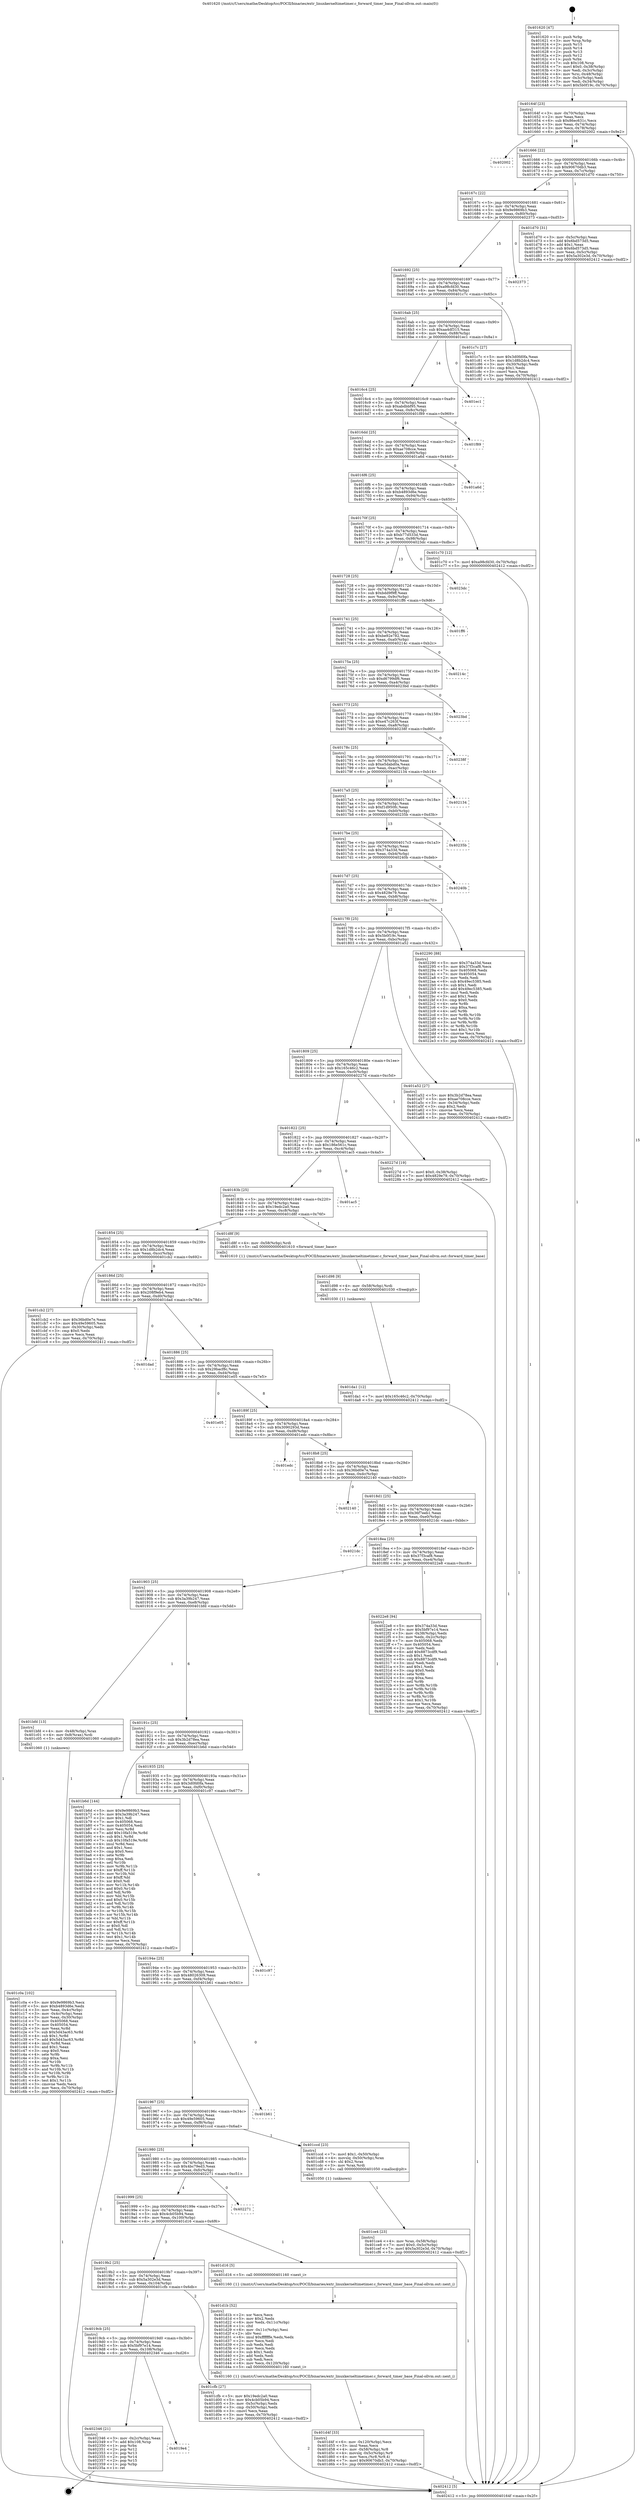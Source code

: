digraph "0x401620" {
  label = "0x401620 (/mnt/c/Users/mathe/Desktop/tcc/POCII/binaries/extr_linuxkerneltimetimer.c_forward_timer_base_Final-ollvm.out::main(0))"
  labelloc = "t"
  node[shape=record]

  Entry [label="",width=0.3,height=0.3,shape=circle,fillcolor=black,style=filled]
  "0x40164f" [label="{
     0x40164f [23]\l
     | [instrs]\l
     &nbsp;&nbsp;0x40164f \<+3\>: mov -0x70(%rbp),%eax\l
     &nbsp;&nbsp;0x401652 \<+2\>: mov %eax,%ecx\l
     &nbsp;&nbsp;0x401654 \<+6\>: sub $0x86ec631c,%ecx\l
     &nbsp;&nbsp;0x40165a \<+3\>: mov %eax,-0x74(%rbp)\l
     &nbsp;&nbsp;0x40165d \<+3\>: mov %ecx,-0x78(%rbp)\l
     &nbsp;&nbsp;0x401660 \<+6\>: je 0000000000402002 \<main+0x9e2\>\l
  }"]
  "0x402002" [label="{
     0x402002\l
  }", style=dashed]
  "0x401666" [label="{
     0x401666 [22]\l
     | [instrs]\l
     &nbsp;&nbsp;0x401666 \<+5\>: jmp 000000000040166b \<main+0x4b\>\l
     &nbsp;&nbsp;0x40166b \<+3\>: mov -0x74(%rbp),%eax\l
     &nbsp;&nbsp;0x40166e \<+5\>: sub $0x90670db3,%eax\l
     &nbsp;&nbsp;0x401673 \<+3\>: mov %eax,-0x7c(%rbp)\l
     &nbsp;&nbsp;0x401676 \<+6\>: je 0000000000401d70 \<main+0x750\>\l
  }"]
  Exit [label="",width=0.3,height=0.3,shape=circle,fillcolor=black,style=filled,peripheries=2]
  "0x401d70" [label="{
     0x401d70 [31]\l
     | [instrs]\l
     &nbsp;&nbsp;0x401d70 \<+3\>: mov -0x5c(%rbp),%eax\l
     &nbsp;&nbsp;0x401d73 \<+5\>: add $0x6bd573d5,%eax\l
     &nbsp;&nbsp;0x401d78 \<+3\>: add $0x1,%eax\l
     &nbsp;&nbsp;0x401d7b \<+5\>: sub $0x6bd573d5,%eax\l
     &nbsp;&nbsp;0x401d80 \<+3\>: mov %eax,-0x5c(%rbp)\l
     &nbsp;&nbsp;0x401d83 \<+7\>: movl $0x5a302e3d,-0x70(%rbp)\l
     &nbsp;&nbsp;0x401d8a \<+5\>: jmp 0000000000402412 \<main+0xdf2\>\l
  }"]
  "0x40167c" [label="{
     0x40167c [22]\l
     | [instrs]\l
     &nbsp;&nbsp;0x40167c \<+5\>: jmp 0000000000401681 \<main+0x61\>\l
     &nbsp;&nbsp;0x401681 \<+3\>: mov -0x74(%rbp),%eax\l
     &nbsp;&nbsp;0x401684 \<+5\>: sub $0x9e9869b3,%eax\l
     &nbsp;&nbsp;0x401689 \<+3\>: mov %eax,-0x80(%rbp)\l
     &nbsp;&nbsp;0x40168c \<+6\>: je 0000000000402373 \<main+0xd53\>\l
  }"]
  "0x4019e4" [label="{
     0x4019e4\l
  }", style=dashed]
  "0x402373" [label="{
     0x402373\l
  }", style=dashed]
  "0x401692" [label="{
     0x401692 [25]\l
     | [instrs]\l
     &nbsp;&nbsp;0x401692 \<+5\>: jmp 0000000000401697 \<main+0x77\>\l
     &nbsp;&nbsp;0x401697 \<+3\>: mov -0x74(%rbp),%eax\l
     &nbsp;&nbsp;0x40169a \<+5\>: sub $0xa98cfd30,%eax\l
     &nbsp;&nbsp;0x40169f \<+6\>: mov %eax,-0x84(%rbp)\l
     &nbsp;&nbsp;0x4016a5 \<+6\>: je 0000000000401c7c \<main+0x65c\>\l
  }"]
  "0x402346" [label="{
     0x402346 [21]\l
     | [instrs]\l
     &nbsp;&nbsp;0x402346 \<+3\>: mov -0x2c(%rbp),%eax\l
     &nbsp;&nbsp;0x402349 \<+7\>: add $0x108,%rsp\l
     &nbsp;&nbsp;0x402350 \<+1\>: pop %rbx\l
     &nbsp;&nbsp;0x402351 \<+2\>: pop %r12\l
     &nbsp;&nbsp;0x402353 \<+2\>: pop %r13\l
     &nbsp;&nbsp;0x402355 \<+2\>: pop %r14\l
     &nbsp;&nbsp;0x402357 \<+2\>: pop %r15\l
     &nbsp;&nbsp;0x402359 \<+1\>: pop %rbp\l
     &nbsp;&nbsp;0x40235a \<+1\>: ret\l
  }"]
  "0x401c7c" [label="{
     0x401c7c [27]\l
     | [instrs]\l
     &nbsp;&nbsp;0x401c7c \<+5\>: mov $0x3d0fd0fa,%eax\l
     &nbsp;&nbsp;0x401c81 \<+5\>: mov $0x1d8b2dc4,%ecx\l
     &nbsp;&nbsp;0x401c86 \<+3\>: mov -0x30(%rbp),%edx\l
     &nbsp;&nbsp;0x401c89 \<+3\>: cmp $0x1,%edx\l
     &nbsp;&nbsp;0x401c8c \<+3\>: cmovl %ecx,%eax\l
     &nbsp;&nbsp;0x401c8f \<+3\>: mov %eax,-0x70(%rbp)\l
     &nbsp;&nbsp;0x401c92 \<+5\>: jmp 0000000000402412 \<main+0xdf2\>\l
  }"]
  "0x4016ab" [label="{
     0x4016ab [25]\l
     | [instrs]\l
     &nbsp;&nbsp;0x4016ab \<+5\>: jmp 00000000004016b0 \<main+0x90\>\l
     &nbsp;&nbsp;0x4016b0 \<+3\>: mov -0x74(%rbp),%eax\l
     &nbsp;&nbsp;0x4016b3 \<+5\>: sub $0xaa4df315,%eax\l
     &nbsp;&nbsp;0x4016b8 \<+6\>: mov %eax,-0x88(%rbp)\l
     &nbsp;&nbsp;0x4016be \<+6\>: je 0000000000401ec1 \<main+0x8a1\>\l
  }"]
  "0x401da1" [label="{
     0x401da1 [12]\l
     | [instrs]\l
     &nbsp;&nbsp;0x401da1 \<+7\>: movl $0x165c46c2,-0x70(%rbp)\l
     &nbsp;&nbsp;0x401da8 \<+5\>: jmp 0000000000402412 \<main+0xdf2\>\l
  }"]
  "0x401ec1" [label="{
     0x401ec1\l
  }", style=dashed]
  "0x4016c4" [label="{
     0x4016c4 [25]\l
     | [instrs]\l
     &nbsp;&nbsp;0x4016c4 \<+5\>: jmp 00000000004016c9 \<main+0xa9\>\l
     &nbsp;&nbsp;0x4016c9 \<+3\>: mov -0x74(%rbp),%eax\l
     &nbsp;&nbsp;0x4016cc \<+5\>: sub $0xabdbbf95,%eax\l
     &nbsp;&nbsp;0x4016d1 \<+6\>: mov %eax,-0x8c(%rbp)\l
     &nbsp;&nbsp;0x4016d7 \<+6\>: je 0000000000401f89 \<main+0x969\>\l
  }"]
  "0x401d98" [label="{
     0x401d98 [9]\l
     | [instrs]\l
     &nbsp;&nbsp;0x401d98 \<+4\>: mov -0x58(%rbp),%rdi\l
     &nbsp;&nbsp;0x401d9c \<+5\>: call 0000000000401030 \<free@plt\>\l
     | [calls]\l
     &nbsp;&nbsp;0x401030 \{1\} (unknown)\l
  }"]
  "0x401f89" [label="{
     0x401f89\l
  }", style=dashed]
  "0x4016dd" [label="{
     0x4016dd [25]\l
     | [instrs]\l
     &nbsp;&nbsp;0x4016dd \<+5\>: jmp 00000000004016e2 \<main+0xc2\>\l
     &nbsp;&nbsp;0x4016e2 \<+3\>: mov -0x74(%rbp),%eax\l
     &nbsp;&nbsp;0x4016e5 \<+5\>: sub $0xae708cce,%eax\l
     &nbsp;&nbsp;0x4016ea \<+6\>: mov %eax,-0x90(%rbp)\l
     &nbsp;&nbsp;0x4016f0 \<+6\>: je 0000000000401a6d \<main+0x44d\>\l
  }"]
  "0x401d4f" [label="{
     0x401d4f [33]\l
     | [instrs]\l
     &nbsp;&nbsp;0x401d4f \<+6\>: mov -0x120(%rbp),%ecx\l
     &nbsp;&nbsp;0x401d55 \<+3\>: imul %eax,%ecx\l
     &nbsp;&nbsp;0x401d58 \<+4\>: mov -0x58(%rbp),%r8\l
     &nbsp;&nbsp;0x401d5c \<+4\>: movslq -0x5c(%rbp),%r9\l
     &nbsp;&nbsp;0x401d60 \<+4\>: mov %ecx,(%r8,%r9,4)\l
     &nbsp;&nbsp;0x401d64 \<+7\>: movl $0x90670db3,-0x70(%rbp)\l
     &nbsp;&nbsp;0x401d6b \<+5\>: jmp 0000000000402412 \<main+0xdf2\>\l
  }"]
  "0x401a6d" [label="{
     0x401a6d\l
  }", style=dashed]
  "0x4016f6" [label="{
     0x4016f6 [25]\l
     | [instrs]\l
     &nbsp;&nbsp;0x4016f6 \<+5\>: jmp 00000000004016fb \<main+0xdb\>\l
     &nbsp;&nbsp;0x4016fb \<+3\>: mov -0x74(%rbp),%eax\l
     &nbsp;&nbsp;0x4016fe \<+5\>: sub $0xb4893d6e,%eax\l
     &nbsp;&nbsp;0x401703 \<+6\>: mov %eax,-0x94(%rbp)\l
     &nbsp;&nbsp;0x401709 \<+6\>: je 0000000000401c70 \<main+0x650\>\l
  }"]
  "0x401d1b" [label="{
     0x401d1b [52]\l
     | [instrs]\l
     &nbsp;&nbsp;0x401d1b \<+2\>: xor %ecx,%ecx\l
     &nbsp;&nbsp;0x401d1d \<+5\>: mov $0x2,%edx\l
     &nbsp;&nbsp;0x401d22 \<+6\>: mov %edx,-0x11c(%rbp)\l
     &nbsp;&nbsp;0x401d28 \<+1\>: cltd\l
     &nbsp;&nbsp;0x401d29 \<+6\>: mov -0x11c(%rbp),%esi\l
     &nbsp;&nbsp;0x401d2f \<+2\>: idiv %esi\l
     &nbsp;&nbsp;0x401d31 \<+6\>: imul $0xfffffffe,%edx,%edx\l
     &nbsp;&nbsp;0x401d37 \<+2\>: mov %ecx,%edi\l
     &nbsp;&nbsp;0x401d39 \<+2\>: sub %edx,%edi\l
     &nbsp;&nbsp;0x401d3b \<+2\>: mov %ecx,%edx\l
     &nbsp;&nbsp;0x401d3d \<+3\>: sub $0x1,%edx\l
     &nbsp;&nbsp;0x401d40 \<+2\>: add %edx,%edi\l
     &nbsp;&nbsp;0x401d42 \<+2\>: sub %edi,%ecx\l
     &nbsp;&nbsp;0x401d44 \<+6\>: mov %ecx,-0x120(%rbp)\l
     &nbsp;&nbsp;0x401d4a \<+5\>: call 0000000000401160 \<next_i\>\l
     | [calls]\l
     &nbsp;&nbsp;0x401160 \{1\} (/mnt/c/Users/mathe/Desktop/tcc/POCII/binaries/extr_linuxkerneltimetimer.c_forward_timer_base_Final-ollvm.out::next_i)\l
  }"]
  "0x401c70" [label="{
     0x401c70 [12]\l
     | [instrs]\l
     &nbsp;&nbsp;0x401c70 \<+7\>: movl $0xa98cfd30,-0x70(%rbp)\l
     &nbsp;&nbsp;0x401c77 \<+5\>: jmp 0000000000402412 \<main+0xdf2\>\l
  }"]
  "0x40170f" [label="{
     0x40170f [25]\l
     | [instrs]\l
     &nbsp;&nbsp;0x40170f \<+5\>: jmp 0000000000401714 \<main+0xf4\>\l
     &nbsp;&nbsp;0x401714 \<+3\>: mov -0x74(%rbp),%eax\l
     &nbsp;&nbsp;0x401717 \<+5\>: sub $0xb77d533d,%eax\l
     &nbsp;&nbsp;0x40171c \<+6\>: mov %eax,-0x98(%rbp)\l
     &nbsp;&nbsp;0x401722 \<+6\>: je 00000000004023dc \<main+0xdbc\>\l
  }"]
  "0x4019cb" [label="{
     0x4019cb [25]\l
     | [instrs]\l
     &nbsp;&nbsp;0x4019cb \<+5\>: jmp 00000000004019d0 \<main+0x3b0\>\l
     &nbsp;&nbsp;0x4019d0 \<+3\>: mov -0x74(%rbp),%eax\l
     &nbsp;&nbsp;0x4019d3 \<+5\>: sub $0x5bf97e14,%eax\l
     &nbsp;&nbsp;0x4019d8 \<+6\>: mov %eax,-0x108(%rbp)\l
     &nbsp;&nbsp;0x4019de \<+6\>: je 0000000000402346 \<main+0xd26\>\l
  }"]
  "0x4023dc" [label="{
     0x4023dc\l
  }", style=dashed]
  "0x401728" [label="{
     0x401728 [25]\l
     | [instrs]\l
     &nbsp;&nbsp;0x401728 \<+5\>: jmp 000000000040172d \<main+0x10d\>\l
     &nbsp;&nbsp;0x40172d \<+3\>: mov -0x74(%rbp),%eax\l
     &nbsp;&nbsp;0x401730 \<+5\>: sub $0xbdd9f9ff,%eax\l
     &nbsp;&nbsp;0x401735 \<+6\>: mov %eax,-0x9c(%rbp)\l
     &nbsp;&nbsp;0x40173b \<+6\>: je 0000000000401ff6 \<main+0x9d6\>\l
  }"]
  "0x401cfb" [label="{
     0x401cfb [27]\l
     | [instrs]\l
     &nbsp;&nbsp;0x401cfb \<+5\>: mov $0x19edc2a0,%eax\l
     &nbsp;&nbsp;0x401d00 \<+5\>: mov $0x4cb05b94,%ecx\l
     &nbsp;&nbsp;0x401d05 \<+3\>: mov -0x5c(%rbp),%edx\l
     &nbsp;&nbsp;0x401d08 \<+3\>: cmp -0x50(%rbp),%edx\l
     &nbsp;&nbsp;0x401d0b \<+3\>: cmovl %ecx,%eax\l
     &nbsp;&nbsp;0x401d0e \<+3\>: mov %eax,-0x70(%rbp)\l
     &nbsp;&nbsp;0x401d11 \<+5\>: jmp 0000000000402412 \<main+0xdf2\>\l
  }"]
  "0x401ff6" [label="{
     0x401ff6\l
  }", style=dashed]
  "0x401741" [label="{
     0x401741 [25]\l
     | [instrs]\l
     &nbsp;&nbsp;0x401741 \<+5\>: jmp 0000000000401746 \<main+0x126\>\l
     &nbsp;&nbsp;0x401746 \<+3\>: mov -0x74(%rbp),%eax\l
     &nbsp;&nbsp;0x401749 \<+5\>: sub $0xbe92e782,%eax\l
     &nbsp;&nbsp;0x40174e \<+6\>: mov %eax,-0xa0(%rbp)\l
     &nbsp;&nbsp;0x401754 \<+6\>: je 000000000040214c \<main+0xb2c\>\l
  }"]
  "0x4019b2" [label="{
     0x4019b2 [25]\l
     | [instrs]\l
     &nbsp;&nbsp;0x4019b2 \<+5\>: jmp 00000000004019b7 \<main+0x397\>\l
     &nbsp;&nbsp;0x4019b7 \<+3\>: mov -0x74(%rbp),%eax\l
     &nbsp;&nbsp;0x4019ba \<+5\>: sub $0x5a302e3d,%eax\l
     &nbsp;&nbsp;0x4019bf \<+6\>: mov %eax,-0x104(%rbp)\l
     &nbsp;&nbsp;0x4019c5 \<+6\>: je 0000000000401cfb \<main+0x6db\>\l
  }"]
  "0x40214c" [label="{
     0x40214c\l
  }", style=dashed]
  "0x40175a" [label="{
     0x40175a [25]\l
     | [instrs]\l
     &nbsp;&nbsp;0x40175a \<+5\>: jmp 000000000040175f \<main+0x13f\>\l
     &nbsp;&nbsp;0x40175f \<+3\>: mov -0x74(%rbp),%eax\l
     &nbsp;&nbsp;0x401762 \<+5\>: sub $0xd6799df6,%eax\l
     &nbsp;&nbsp;0x401767 \<+6\>: mov %eax,-0xa4(%rbp)\l
     &nbsp;&nbsp;0x40176d \<+6\>: je 00000000004023bd \<main+0xd9d\>\l
  }"]
  "0x401d16" [label="{
     0x401d16 [5]\l
     | [instrs]\l
     &nbsp;&nbsp;0x401d16 \<+5\>: call 0000000000401160 \<next_i\>\l
     | [calls]\l
     &nbsp;&nbsp;0x401160 \{1\} (/mnt/c/Users/mathe/Desktop/tcc/POCII/binaries/extr_linuxkerneltimetimer.c_forward_timer_base_Final-ollvm.out::next_i)\l
  }"]
  "0x4023bd" [label="{
     0x4023bd\l
  }", style=dashed]
  "0x401773" [label="{
     0x401773 [25]\l
     | [instrs]\l
     &nbsp;&nbsp;0x401773 \<+5\>: jmp 0000000000401778 \<main+0x158\>\l
     &nbsp;&nbsp;0x401778 \<+3\>: mov -0x74(%rbp),%eax\l
     &nbsp;&nbsp;0x40177b \<+5\>: sub $0xe47c263f,%eax\l
     &nbsp;&nbsp;0x401780 \<+6\>: mov %eax,-0xa8(%rbp)\l
     &nbsp;&nbsp;0x401786 \<+6\>: je 000000000040238f \<main+0xd6f\>\l
  }"]
  "0x401999" [label="{
     0x401999 [25]\l
     | [instrs]\l
     &nbsp;&nbsp;0x401999 \<+5\>: jmp 000000000040199e \<main+0x37e\>\l
     &nbsp;&nbsp;0x40199e \<+3\>: mov -0x74(%rbp),%eax\l
     &nbsp;&nbsp;0x4019a1 \<+5\>: sub $0x4cb05b94,%eax\l
     &nbsp;&nbsp;0x4019a6 \<+6\>: mov %eax,-0x100(%rbp)\l
     &nbsp;&nbsp;0x4019ac \<+6\>: je 0000000000401d16 \<main+0x6f6\>\l
  }"]
  "0x40238f" [label="{
     0x40238f\l
  }", style=dashed]
  "0x40178c" [label="{
     0x40178c [25]\l
     | [instrs]\l
     &nbsp;&nbsp;0x40178c \<+5\>: jmp 0000000000401791 \<main+0x171\>\l
     &nbsp;&nbsp;0x401791 \<+3\>: mov -0x74(%rbp),%eax\l
     &nbsp;&nbsp;0x401794 \<+5\>: sub $0xe5dabd0a,%eax\l
     &nbsp;&nbsp;0x401799 \<+6\>: mov %eax,-0xac(%rbp)\l
     &nbsp;&nbsp;0x40179f \<+6\>: je 0000000000402134 \<main+0xb14\>\l
  }"]
  "0x402271" [label="{
     0x402271\l
  }", style=dashed]
  "0x402134" [label="{
     0x402134\l
  }", style=dashed]
  "0x4017a5" [label="{
     0x4017a5 [25]\l
     | [instrs]\l
     &nbsp;&nbsp;0x4017a5 \<+5\>: jmp 00000000004017aa \<main+0x18a\>\l
     &nbsp;&nbsp;0x4017aa \<+3\>: mov -0x74(%rbp),%eax\l
     &nbsp;&nbsp;0x4017ad \<+5\>: sub $0xf1d950fc,%eax\l
     &nbsp;&nbsp;0x4017b2 \<+6\>: mov %eax,-0xb0(%rbp)\l
     &nbsp;&nbsp;0x4017b8 \<+6\>: je 000000000040235b \<main+0xd3b\>\l
  }"]
  "0x401ce4" [label="{
     0x401ce4 [23]\l
     | [instrs]\l
     &nbsp;&nbsp;0x401ce4 \<+4\>: mov %rax,-0x58(%rbp)\l
     &nbsp;&nbsp;0x401ce8 \<+7\>: movl $0x0,-0x5c(%rbp)\l
     &nbsp;&nbsp;0x401cef \<+7\>: movl $0x5a302e3d,-0x70(%rbp)\l
     &nbsp;&nbsp;0x401cf6 \<+5\>: jmp 0000000000402412 \<main+0xdf2\>\l
  }"]
  "0x40235b" [label="{
     0x40235b\l
  }", style=dashed]
  "0x4017be" [label="{
     0x4017be [25]\l
     | [instrs]\l
     &nbsp;&nbsp;0x4017be \<+5\>: jmp 00000000004017c3 \<main+0x1a3\>\l
     &nbsp;&nbsp;0x4017c3 \<+3\>: mov -0x74(%rbp),%eax\l
     &nbsp;&nbsp;0x4017c6 \<+5\>: sub $0x374a33d,%eax\l
     &nbsp;&nbsp;0x4017cb \<+6\>: mov %eax,-0xb4(%rbp)\l
     &nbsp;&nbsp;0x4017d1 \<+6\>: je 000000000040240b \<main+0xdeb\>\l
  }"]
  "0x401980" [label="{
     0x401980 [25]\l
     | [instrs]\l
     &nbsp;&nbsp;0x401980 \<+5\>: jmp 0000000000401985 \<main+0x365\>\l
     &nbsp;&nbsp;0x401985 \<+3\>: mov -0x74(%rbp),%eax\l
     &nbsp;&nbsp;0x401988 \<+5\>: sub $0x4bc79ed3,%eax\l
     &nbsp;&nbsp;0x40198d \<+6\>: mov %eax,-0xfc(%rbp)\l
     &nbsp;&nbsp;0x401993 \<+6\>: je 0000000000402271 \<main+0xc51\>\l
  }"]
  "0x40240b" [label="{
     0x40240b\l
  }", style=dashed]
  "0x4017d7" [label="{
     0x4017d7 [25]\l
     | [instrs]\l
     &nbsp;&nbsp;0x4017d7 \<+5\>: jmp 00000000004017dc \<main+0x1bc\>\l
     &nbsp;&nbsp;0x4017dc \<+3\>: mov -0x74(%rbp),%eax\l
     &nbsp;&nbsp;0x4017df \<+5\>: sub $0x4829e79,%eax\l
     &nbsp;&nbsp;0x4017e4 \<+6\>: mov %eax,-0xb8(%rbp)\l
     &nbsp;&nbsp;0x4017ea \<+6\>: je 0000000000402290 \<main+0xc70\>\l
  }"]
  "0x401ccd" [label="{
     0x401ccd [23]\l
     | [instrs]\l
     &nbsp;&nbsp;0x401ccd \<+7\>: movl $0x1,-0x50(%rbp)\l
     &nbsp;&nbsp;0x401cd4 \<+4\>: movslq -0x50(%rbp),%rax\l
     &nbsp;&nbsp;0x401cd8 \<+4\>: shl $0x2,%rax\l
     &nbsp;&nbsp;0x401cdc \<+3\>: mov %rax,%rdi\l
     &nbsp;&nbsp;0x401cdf \<+5\>: call 0000000000401050 \<malloc@plt\>\l
     | [calls]\l
     &nbsp;&nbsp;0x401050 \{1\} (unknown)\l
  }"]
  "0x402290" [label="{
     0x402290 [88]\l
     | [instrs]\l
     &nbsp;&nbsp;0x402290 \<+5\>: mov $0x374a33d,%eax\l
     &nbsp;&nbsp;0x402295 \<+5\>: mov $0x37f3caf8,%ecx\l
     &nbsp;&nbsp;0x40229a \<+7\>: mov 0x405068,%edx\l
     &nbsp;&nbsp;0x4022a1 \<+7\>: mov 0x405054,%esi\l
     &nbsp;&nbsp;0x4022a8 \<+2\>: mov %edx,%edi\l
     &nbsp;&nbsp;0x4022aa \<+6\>: sub $0x49ec5385,%edi\l
     &nbsp;&nbsp;0x4022b0 \<+3\>: sub $0x1,%edi\l
     &nbsp;&nbsp;0x4022b3 \<+6\>: add $0x49ec5385,%edi\l
     &nbsp;&nbsp;0x4022b9 \<+3\>: imul %edi,%edx\l
     &nbsp;&nbsp;0x4022bc \<+3\>: and $0x1,%edx\l
     &nbsp;&nbsp;0x4022bf \<+3\>: cmp $0x0,%edx\l
     &nbsp;&nbsp;0x4022c2 \<+4\>: sete %r8b\l
     &nbsp;&nbsp;0x4022c6 \<+3\>: cmp $0xa,%esi\l
     &nbsp;&nbsp;0x4022c9 \<+4\>: setl %r9b\l
     &nbsp;&nbsp;0x4022cd \<+3\>: mov %r8b,%r10b\l
     &nbsp;&nbsp;0x4022d0 \<+3\>: and %r9b,%r10b\l
     &nbsp;&nbsp;0x4022d3 \<+3\>: xor %r9b,%r8b\l
     &nbsp;&nbsp;0x4022d6 \<+3\>: or %r8b,%r10b\l
     &nbsp;&nbsp;0x4022d9 \<+4\>: test $0x1,%r10b\l
     &nbsp;&nbsp;0x4022dd \<+3\>: cmovne %ecx,%eax\l
     &nbsp;&nbsp;0x4022e0 \<+3\>: mov %eax,-0x70(%rbp)\l
     &nbsp;&nbsp;0x4022e3 \<+5\>: jmp 0000000000402412 \<main+0xdf2\>\l
  }"]
  "0x4017f0" [label="{
     0x4017f0 [25]\l
     | [instrs]\l
     &nbsp;&nbsp;0x4017f0 \<+5\>: jmp 00000000004017f5 \<main+0x1d5\>\l
     &nbsp;&nbsp;0x4017f5 \<+3\>: mov -0x74(%rbp),%eax\l
     &nbsp;&nbsp;0x4017f8 \<+5\>: sub $0x5b0f19c,%eax\l
     &nbsp;&nbsp;0x4017fd \<+6\>: mov %eax,-0xbc(%rbp)\l
     &nbsp;&nbsp;0x401803 \<+6\>: je 0000000000401a52 \<main+0x432\>\l
  }"]
  "0x401967" [label="{
     0x401967 [25]\l
     | [instrs]\l
     &nbsp;&nbsp;0x401967 \<+5\>: jmp 000000000040196c \<main+0x34c\>\l
     &nbsp;&nbsp;0x40196c \<+3\>: mov -0x74(%rbp),%eax\l
     &nbsp;&nbsp;0x40196f \<+5\>: sub $0x49e59605,%eax\l
     &nbsp;&nbsp;0x401974 \<+6\>: mov %eax,-0xf8(%rbp)\l
     &nbsp;&nbsp;0x40197a \<+6\>: je 0000000000401ccd \<main+0x6ad\>\l
  }"]
  "0x401a52" [label="{
     0x401a52 [27]\l
     | [instrs]\l
     &nbsp;&nbsp;0x401a52 \<+5\>: mov $0x3b2d78ea,%eax\l
     &nbsp;&nbsp;0x401a57 \<+5\>: mov $0xae708cce,%ecx\l
     &nbsp;&nbsp;0x401a5c \<+3\>: mov -0x34(%rbp),%edx\l
     &nbsp;&nbsp;0x401a5f \<+3\>: cmp $0x2,%edx\l
     &nbsp;&nbsp;0x401a62 \<+3\>: cmovne %ecx,%eax\l
     &nbsp;&nbsp;0x401a65 \<+3\>: mov %eax,-0x70(%rbp)\l
     &nbsp;&nbsp;0x401a68 \<+5\>: jmp 0000000000402412 \<main+0xdf2\>\l
  }"]
  "0x401809" [label="{
     0x401809 [25]\l
     | [instrs]\l
     &nbsp;&nbsp;0x401809 \<+5\>: jmp 000000000040180e \<main+0x1ee\>\l
     &nbsp;&nbsp;0x40180e \<+3\>: mov -0x74(%rbp),%eax\l
     &nbsp;&nbsp;0x401811 \<+5\>: sub $0x165c46c2,%eax\l
     &nbsp;&nbsp;0x401816 \<+6\>: mov %eax,-0xc0(%rbp)\l
     &nbsp;&nbsp;0x40181c \<+6\>: je 000000000040227d \<main+0xc5d\>\l
  }"]
  "0x402412" [label="{
     0x402412 [5]\l
     | [instrs]\l
     &nbsp;&nbsp;0x402412 \<+5\>: jmp 000000000040164f \<main+0x2f\>\l
  }"]
  "0x401620" [label="{
     0x401620 [47]\l
     | [instrs]\l
     &nbsp;&nbsp;0x401620 \<+1\>: push %rbp\l
     &nbsp;&nbsp;0x401621 \<+3\>: mov %rsp,%rbp\l
     &nbsp;&nbsp;0x401624 \<+2\>: push %r15\l
     &nbsp;&nbsp;0x401626 \<+2\>: push %r14\l
     &nbsp;&nbsp;0x401628 \<+2\>: push %r13\l
     &nbsp;&nbsp;0x40162a \<+2\>: push %r12\l
     &nbsp;&nbsp;0x40162c \<+1\>: push %rbx\l
     &nbsp;&nbsp;0x40162d \<+7\>: sub $0x108,%rsp\l
     &nbsp;&nbsp;0x401634 \<+7\>: movl $0x0,-0x38(%rbp)\l
     &nbsp;&nbsp;0x40163b \<+3\>: mov %edi,-0x3c(%rbp)\l
     &nbsp;&nbsp;0x40163e \<+4\>: mov %rsi,-0x48(%rbp)\l
     &nbsp;&nbsp;0x401642 \<+3\>: mov -0x3c(%rbp),%edi\l
     &nbsp;&nbsp;0x401645 \<+3\>: mov %edi,-0x34(%rbp)\l
     &nbsp;&nbsp;0x401648 \<+7\>: movl $0x5b0f19c,-0x70(%rbp)\l
  }"]
  "0x401b61" [label="{
     0x401b61\l
  }", style=dashed]
  "0x40227d" [label="{
     0x40227d [19]\l
     | [instrs]\l
     &nbsp;&nbsp;0x40227d \<+7\>: movl $0x0,-0x38(%rbp)\l
     &nbsp;&nbsp;0x402284 \<+7\>: movl $0x4829e79,-0x70(%rbp)\l
     &nbsp;&nbsp;0x40228b \<+5\>: jmp 0000000000402412 \<main+0xdf2\>\l
  }"]
  "0x401822" [label="{
     0x401822 [25]\l
     | [instrs]\l
     &nbsp;&nbsp;0x401822 \<+5\>: jmp 0000000000401827 \<main+0x207\>\l
     &nbsp;&nbsp;0x401827 \<+3\>: mov -0x74(%rbp),%eax\l
     &nbsp;&nbsp;0x40182a \<+5\>: sub $0x186e561c,%eax\l
     &nbsp;&nbsp;0x40182f \<+6\>: mov %eax,-0xc4(%rbp)\l
     &nbsp;&nbsp;0x401835 \<+6\>: je 0000000000401ac5 \<main+0x4a5\>\l
  }"]
  "0x40194e" [label="{
     0x40194e [25]\l
     | [instrs]\l
     &nbsp;&nbsp;0x40194e \<+5\>: jmp 0000000000401953 \<main+0x333\>\l
     &nbsp;&nbsp;0x401953 \<+3\>: mov -0x74(%rbp),%eax\l
     &nbsp;&nbsp;0x401956 \<+5\>: sub $0x48026309,%eax\l
     &nbsp;&nbsp;0x40195b \<+6\>: mov %eax,-0xf4(%rbp)\l
     &nbsp;&nbsp;0x401961 \<+6\>: je 0000000000401b61 \<main+0x541\>\l
  }"]
  "0x401ac5" [label="{
     0x401ac5\l
  }", style=dashed]
  "0x40183b" [label="{
     0x40183b [25]\l
     | [instrs]\l
     &nbsp;&nbsp;0x40183b \<+5\>: jmp 0000000000401840 \<main+0x220\>\l
     &nbsp;&nbsp;0x401840 \<+3\>: mov -0x74(%rbp),%eax\l
     &nbsp;&nbsp;0x401843 \<+5\>: sub $0x19edc2a0,%eax\l
     &nbsp;&nbsp;0x401848 \<+6\>: mov %eax,-0xc8(%rbp)\l
     &nbsp;&nbsp;0x40184e \<+6\>: je 0000000000401d8f \<main+0x76f\>\l
  }"]
  "0x401c97" [label="{
     0x401c97\l
  }", style=dashed]
  "0x401d8f" [label="{
     0x401d8f [9]\l
     | [instrs]\l
     &nbsp;&nbsp;0x401d8f \<+4\>: mov -0x58(%rbp),%rdi\l
     &nbsp;&nbsp;0x401d93 \<+5\>: call 0000000000401610 \<forward_timer_base\>\l
     | [calls]\l
     &nbsp;&nbsp;0x401610 \{1\} (/mnt/c/Users/mathe/Desktop/tcc/POCII/binaries/extr_linuxkerneltimetimer.c_forward_timer_base_Final-ollvm.out::forward_timer_base)\l
  }"]
  "0x401854" [label="{
     0x401854 [25]\l
     | [instrs]\l
     &nbsp;&nbsp;0x401854 \<+5\>: jmp 0000000000401859 \<main+0x239\>\l
     &nbsp;&nbsp;0x401859 \<+3\>: mov -0x74(%rbp),%eax\l
     &nbsp;&nbsp;0x40185c \<+5\>: sub $0x1d8b2dc4,%eax\l
     &nbsp;&nbsp;0x401861 \<+6\>: mov %eax,-0xcc(%rbp)\l
     &nbsp;&nbsp;0x401867 \<+6\>: je 0000000000401cb2 \<main+0x692\>\l
  }"]
  "0x401c0a" [label="{
     0x401c0a [102]\l
     | [instrs]\l
     &nbsp;&nbsp;0x401c0a \<+5\>: mov $0x9e9869b3,%ecx\l
     &nbsp;&nbsp;0x401c0f \<+5\>: mov $0xb4893d6e,%edx\l
     &nbsp;&nbsp;0x401c14 \<+3\>: mov %eax,-0x4c(%rbp)\l
     &nbsp;&nbsp;0x401c17 \<+3\>: mov -0x4c(%rbp),%eax\l
     &nbsp;&nbsp;0x401c1a \<+3\>: mov %eax,-0x30(%rbp)\l
     &nbsp;&nbsp;0x401c1d \<+7\>: mov 0x405068,%eax\l
     &nbsp;&nbsp;0x401c24 \<+7\>: mov 0x405054,%esi\l
     &nbsp;&nbsp;0x401c2b \<+3\>: mov %eax,%r8d\l
     &nbsp;&nbsp;0x401c2e \<+7\>: sub $0x5d43ac63,%r8d\l
     &nbsp;&nbsp;0x401c35 \<+4\>: sub $0x1,%r8d\l
     &nbsp;&nbsp;0x401c39 \<+7\>: add $0x5d43ac63,%r8d\l
     &nbsp;&nbsp;0x401c40 \<+4\>: imul %r8d,%eax\l
     &nbsp;&nbsp;0x401c44 \<+3\>: and $0x1,%eax\l
     &nbsp;&nbsp;0x401c47 \<+3\>: cmp $0x0,%eax\l
     &nbsp;&nbsp;0x401c4a \<+4\>: sete %r9b\l
     &nbsp;&nbsp;0x401c4e \<+3\>: cmp $0xa,%esi\l
     &nbsp;&nbsp;0x401c51 \<+4\>: setl %r10b\l
     &nbsp;&nbsp;0x401c55 \<+3\>: mov %r9b,%r11b\l
     &nbsp;&nbsp;0x401c58 \<+3\>: and %r10b,%r11b\l
     &nbsp;&nbsp;0x401c5b \<+3\>: xor %r10b,%r9b\l
     &nbsp;&nbsp;0x401c5e \<+3\>: or %r9b,%r11b\l
     &nbsp;&nbsp;0x401c61 \<+4\>: test $0x1,%r11b\l
     &nbsp;&nbsp;0x401c65 \<+3\>: cmovne %edx,%ecx\l
     &nbsp;&nbsp;0x401c68 \<+3\>: mov %ecx,-0x70(%rbp)\l
     &nbsp;&nbsp;0x401c6b \<+5\>: jmp 0000000000402412 \<main+0xdf2\>\l
  }"]
  "0x401cb2" [label="{
     0x401cb2 [27]\l
     | [instrs]\l
     &nbsp;&nbsp;0x401cb2 \<+5\>: mov $0x36bd0e7e,%eax\l
     &nbsp;&nbsp;0x401cb7 \<+5\>: mov $0x49e59605,%ecx\l
     &nbsp;&nbsp;0x401cbc \<+3\>: mov -0x30(%rbp),%edx\l
     &nbsp;&nbsp;0x401cbf \<+3\>: cmp $0x0,%edx\l
     &nbsp;&nbsp;0x401cc2 \<+3\>: cmove %ecx,%eax\l
     &nbsp;&nbsp;0x401cc5 \<+3\>: mov %eax,-0x70(%rbp)\l
     &nbsp;&nbsp;0x401cc8 \<+5\>: jmp 0000000000402412 \<main+0xdf2\>\l
  }"]
  "0x40186d" [label="{
     0x40186d [25]\l
     | [instrs]\l
     &nbsp;&nbsp;0x40186d \<+5\>: jmp 0000000000401872 \<main+0x252\>\l
     &nbsp;&nbsp;0x401872 \<+3\>: mov -0x74(%rbp),%eax\l
     &nbsp;&nbsp;0x401875 \<+5\>: sub $0x208f9eb4,%eax\l
     &nbsp;&nbsp;0x40187a \<+6\>: mov %eax,-0xd0(%rbp)\l
     &nbsp;&nbsp;0x401880 \<+6\>: je 0000000000401dad \<main+0x78d\>\l
  }"]
  "0x401935" [label="{
     0x401935 [25]\l
     | [instrs]\l
     &nbsp;&nbsp;0x401935 \<+5\>: jmp 000000000040193a \<main+0x31a\>\l
     &nbsp;&nbsp;0x40193a \<+3\>: mov -0x74(%rbp),%eax\l
     &nbsp;&nbsp;0x40193d \<+5\>: sub $0x3d0fd0fa,%eax\l
     &nbsp;&nbsp;0x401942 \<+6\>: mov %eax,-0xf0(%rbp)\l
     &nbsp;&nbsp;0x401948 \<+6\>: je 0000000000401c97 \<main+0x677\>\l
  }"]
  "0x401dad" [label="{
     0x401dad\l
  }", style=dashed]
  "0x401886" [label="{
     0x401886 [25]\l
     | [instrs]\l
     &nbsp;&nbsp;0x401886 \<+5\>: jmp 000000000040188b \<main+0x26b\>\l
     &nbsp;&nbsp;0x40188b \<+3\>: mov -0x74(%rbp),%eax\l
     &nbsp;&nbsp;0x40188e \<+5\>: sub $0x29bacf8c,%eax\l
     &nbsp;&nbsp;0x401893 \<+6\>: mov %eax,-0xd4(%rbp)\l
     &nbsp;&nbsp;0x401899 \<+6\>: je 0000000000401e05 \<main+0x7e5\>\l
  }"]
  "0x401b6d" [label="{
     0x401b6d [144]\l
     | [instrs]\l
     &nbsp;&nbsp;0x401b6d \<+5\>: mov $0x9e9869b3,%eax\l
     &nbsp;&nbsp;0x401b72 \<+5\>: mov $0x3a39b247,%ecx\l
     &nbsp;&nbsp;0x401b77 \<+2\>: mov $0x1,%dl\l
     &nbsp;&nbsp;0x401b79 \<+7\>: mov 0x405068,%esi\l
     &nbsp;&nbsp;0x401b80 \<+7\>: mov 0x405054,%edi\l
     &nbsp;&nbsp;0x401b87 \<+3\>: mov %esi,%r8d\l
     &nbsp;&nbsp;0x401b8a \<+7\>: add $0x10fa519e,%r8d\l
     &nbsp;&nbsp;0x401b91 \<+4\>: sub $0x1,%r8d\l
     &nbsp;&nbsp;0x401b95 \<+7\>: sub $0x10fa519e,%r8d\l
     &nbsp;&nbsp;0x401b9c \<+4\>: imul %r8d,%esi\l
     &nbsp;&nbsp;0x401ba0 \<+3\>: and $0x1,%esi\l
     &nbsp;&nbsp;0x401ba3 \<+3\>: cmp $0x0,%esi\l
     &nbsp;&nbsp;0x401ba6 \<+4\>: sete %r9b\l
     &nbsp;&nbsp;0x401baa \<+3\>: cmp $0xa,%edi\l
     &nbsp;&nbsp;0x401bad \<+4\>: setl %r10b\l
     &nbsp;&nbsp;0x401bb1 \<+3\>: mov %r9b,%r11b\l
     &nbsp;&nbsp;0x401bb4 \<+4\>: xor $0xff,%r11b\l
     &nbsp;&nbsp;0x401bb8 \<+3\>: mov %r10b,%bl\l
     &nbsp;&nbsp;0x401bbb \<+3\>: xor $0xff,%bl\l
     &nbsp;&nbsp;0x401bbe \<+3\>: xor $0x0,%dl\l
     &nbsp;&nbsp;0x401bc1 \<+3\>: mov %r11b,%r14b\l
     &nbsp;&nbsp;0x401bc4 \<+4\>: and $0x0,%r14b\l
     &nbsp;&nbsp;0x401bc8 \<+3\>: and %dl,%r9b\l
     &nbsp;&nbsp;0x401bcb \<+3\>: mov %bl,%r15b\l
     &nbsp;&nbsp;0x401bce \<+4\>: and $0x0,%r15b\l
     &nbsp;&nbsp;0x401bd2 \<+3\>: and %dl,%r10b\l
     &nbsp;&nbsp;0x401bd5 \<+3\>: or %r9b,%r14b\l
     &nbsp;&nbsp;0x401bd8 \<+3\>: or %r10b,%r15b\l
     &nbsp;&nbsp;0x401bdb \<+3\>: xor %r15b,%r14b\l
     &nbsp;&nbsp;0x401bde \<+3\>: or %bl,%r11b\l
     &nbsp;&nbsp;0x401be1 \<+4\>: xor $0xff,%r11b\l
     &nbsp;&nbsp;0x401be5 \<+3\>: or $0x0,%dl\l
     &nbsp;&nbsp;0x401be8 \<+3\>: and %dl,%r11b\l
     &nbsp;&nbsp;0x401beb \<+3\>: or %r11b,%r14b\l
     &nbsp;&nbsp;0x401bee \<+4\>: test $0x1,%r14b\l
     &nbsp;&nbsp;0x401bf2 \<+3\>: cmovne %ecx,%eax\l
     &nbsp;&nbsp;0x401bf5 \<+3\>: mov %eax,-0x70(%rbp)\l
     &nbsp;&nbsp;0x401bf8 \<+5\>: jmp 0000000000402412 \<main+0xdf2\>\l
  }"]
  "0x401e05" [label="{
     0x401e05\l
  }", style=dashed]
  "0x40189f" [label="{
     0x40189f [25]\l
     | [instrs]\l
     &nbsp;&nbsp;0x40189f \<+5\>: jmp 00000000004018a4 \<main+0x284\>\l
     &nbsp;&nbsp;0x4018a4 \<+3\>: mov -0x74(%rbp),%eax\l
     &nbsp;&nbsp;0x4018a7 \<+5\>: sub $0x3090293d,%eax\l
     &nbsp;&nbsp;0x4018ac \<+6\>: mov %eax,-0xd8(%rbp)\l
     &nbsp;&nbsp;0x4018b2 \<+6\>: je 0000000000401edc \<main+0x8bc\>\l
  }"]
  "0x40191c" [label="{
     0x40191c [25]\l
     | [instrs]\l
     &nbsp;&nbsp;0x40191c \<+5\>: jmp 0000000000401921 \<main+0x301\>\l
     &nbsp;&nbsp;0x401921 \<+3\>: mov -0x74(%rbp),%eax\l
     &nbsp;&nbsp;0x401924 \<+5\>: sub $0x3b2d78ea,%eax\l
     &nbsp;&nbsp;0x401929 \<+6\>: mov %eax,-0xec(%rbp)\l
     &nbsp;&nbsp;0x40192f \<+6\>: je 0000000000401b6d \<main+0x54d\>\l
  }"]
  "0x401edc" [label="{
     0x401edc\l
  }", style=dashed]
  "0x4018b8" [label="{
     0x4018b8 [25]\l
     | [instrs]\l
     &nbsp;&nbsp;0x4018b8 \<+5\>: jmp 00000000004018bd \<main+0x29d\>\l
     &nbsp;&nbsp;0x4018bd \<+3\>: mov -0x74(%rbp),%eax\l
     &nbsp;&nbsp;0x4018c0 \<+5\>: sub $0x36bd0e7e,%eax\l
     &nbsp;&nbsp;0x4018c5 \<+6\>: mov %eax,-0xdc(%rbp)\l
     &nbsp;&nbsp;0x4018cb \<+6\>: je 0000000000402140 \<main+0xb20\>\l
  }"]
  "0x401bfd" [label="{
     0x401bfd [13]\l
     | [instrs]\l
     &nbsp;&nbsp;0x401bfd \<+4\>: mov -0x48(%rbp),%rax\l
     &nbsp;&nbsp;0x401c01 \<+4\>: mov 0x8(%rax),%rdi\l
     &nbsp;&nbsp;0x401c05 \<+5\>: call 0000000000401060 \<atoi@plt\>\l
     | [calls]\l
     &nbsp;&nbsp;0x401060 \{1\} (unknown)\l
  }"]
  "0x402140" [label="{
     0x402140\l
  }", style=dashed]
  "0x4018d1" [label="{
     0x4018d1 [25]\l
     | [instrs]\l
     &nbsp;&nbsp;0x4018d1 \<+5\>: jmp 00000000004018d6 \<main+0x2b6\>\l
     &nbsp;&nbsp;0x4018d6 \<+3\>: mov -0x74(%rbp),%eax\l
     &nbsp;&nbsp;0x4018d9 \<+5\>: sub $0x36f7eeb1,%eax\l
     &nbsp;&nbsp;0x4018de \<+6\>: mov %eax,-0xe0(%rbp)\l
     &nbsp;&nbsp;0x4018e4 \<+6\>: je 00000000004021dc \<main+0xbbc\>\l
  }"]
  "0x401903" [label="{
     0x401903 [25]\l
     | [instrs]\l
     &nbsp;&nbsp;0x401903 \<+5\>: jmp 0000000000401908 \<main+0x2e8\>\l
     &nbsp;&nbsp;0x401908 \<+3\>: mov -0x74(%rbp),%eax\l
     &nbsp;&nbsp;0x40190b \<+5\>: sub $0x3a39b247,%eax\l
     &nbsp;&nbsp;0x401910 \<+6\>: mov %eax,-0xe8(%rbp)\l
     &nbsp;&nbsp;0x401916 \<+6\>: je 0000000000401bfd \<main+0x5dd\>\l
  }"]
  "0x4021dc" [label="{
     0x4021dc\l
  }", style=dashed]
  "0x4018ea" [label="{
     0x4018ea [25]\l
     | [instrs]\l
     &nbsp;&nbsp;0x4018ea \<+5\>: jmp 00000000004018ef \<main+0x2cf\>\l
     &nbsp;&nbsp;0x4018ef \<+3\>: mov -0x74(%rbp),%eax\l
     &nbsp;&nbsp;0x4018f2 \<+5\>: sub $0x37f3caf8,%eax\l
     &nbsp;&nbsp;0x4018f7 \<+6\>: mov %eax,-0xe4(%rbp)\l
     &nbsp;&nbsp;0x4018fd \<+6\>: je 00000000004022e8 \<main+0xcc8\>\l
  }"]
  "0x4022e8" [label="{
     0x4022e8 [94]\l
     | [instrs]\l
     &nbsp;&nbsp;0x4022e8 \<+5\>: mov $0x374a33d,%eax\l
     &nbsp;&nbsp;0x4022ed \<+5\>: mov $0x5bf97e14,%ecx\l
     &nbsp;&nbsp;0x4022f2 \<+3\>: mov -0x38(%rbp),%edx\l
     &nbsp;&nbsp;0x4022f5 \<+3\>: mov %edx,-0x2c(%rbp)\l
     &nbsp;&nbsp;0x4022f8 \<+7\>: mov 0x405068,%edx\l
     &nbsp;&nbsp;0x4022ff \<+7\>: mov 0x405054,%esi\l
     &nbsp;&nbsp;0x402306 \<+2\>: mov %edx,%edi\l
     &nbsp;&nbsp;0x402308 \<+6\>: add $0x8873cdf9,%edi\l
     &nbsp;&nbsp;0x40230e \<+3\>: sub $0x1,%edi\l
     &nbsp;&nbsp;0x402311 \<+6\>: sub $0x8873cdf9,%edi\l
     &nbsp;&nbsp;0x402317 \<+3\>: imul %edi,%edx\l
     &nbsp;&nbsp;0x40231a \<+3\>: and $0x1,%edx\l
     &nbsp;&nbsp;0x40231d \<+3\>: cmp $0x0,%edx\l
     &nbsp;&nbsp;0x402320 \<+4\>: sete %r8b\l
     &nbsp;&nbsp;0x402324 \<+3\>: cmp $0xa,%esi\l
     &nbsp;&nbsp;0x402327 \<+4\>: setl %r9b\l
     &nbsp;&nbsp;0x40232b \<+3\>: mov %r8b,%r10b\l
     &nbsp;&nbsp;0x40232e \<+3\>: and %r9b,%r10b\l
     &nbsp;&nbsp;0x402331 \<+3\>: xor %r9b,%r8b\l
     &nbsp;&nbsp;0x402334 \<+3\>: or %r8b,%r10b\l
     &nbsp;&nbsp;0x402337 \<+4\>: test $0x1,%r10b\l
     &nbsp;&nbsp;0x40233b \<+3\>: cmovne %ecx,%eax\l
     &nbsp;&nbsp;0x40233e \<+3\>: mov %eax,-0x70(%rbp)\l
     &nbsp;&nbsp;0x402341 \<+5\>: jmp 0000000000402412 \<main+0xdf2\>\l
  }"]
  Entry -> "0x401620" [label=" 1"]
  "0x40164f" -> "0x402002" [label=" 0"]
  "0x40164f" -> "0x401666" [label=" 16"]
  "0x402346" -> Exit [label=" 1"]
  "0x401666" -> "0x401d70" [label=" 1"]
  "0x401666" -> "0x40167c" [label=" 15"]
  "0x4019cb" -> "0x4019e4" [label=" 0"]
  "0x40167c" -> "0x402373" [label=" 0"]
  "0x40167c" -> "0x401692" [label=" 15"]
  "0x4019cb" -> "0x402346" [label=" 1"]
  "0x401692" -> "0x401c7c" [label=" 1"]
  "0x401692" -> "0x4016ab" [label=" 14"]
  "0x4022e8" -> "0x402412" [label=" 1"]
  "0x4016ab" -> "0x401ec1" [label=" 0"]
  "0x4016ab" -> "0x4016c4" [label=" 14"]
  "0x402290" -> "0x402412" [label=" 1"]
  "0x4016c4" -> "0x401f89" [label=" 0"]
  "0x4016c4" -> "0x4016dd" [label=" 14"]
  "0x40227d" -> "0x402412" [label=" 1"]
  "0x4016dd" -> "0x401a6d" [label=" 0"]
  "0x4016dd" -> "0x4016f6" [label=" 14"]
  "0x401da1" -> "0x402412" [label=" 1"]
  "0x4016f6" -> "0x401c70" [label=" 1"]
  "0x4016f6" -> "0x40170f" [label=" 13"]
  "0x401d98" -> "0x401da1" [label=" 1"]
  "0x40170f" -> "0x4023dc" [label=" 0"]
  "0x40170f" -> "0x401728" [label=" 13"]
  "0x401d8f" -> "0x401d98" [label=" 1"]
  "0x401728" -> "0x401ff6" [label=" 0"]
  "0x401728" -> "0x401741" [label=" 13"]
  "0x401d70" -> "0x402412" [label=" 1"]
  "0x401741" -> "0x40214c" [label=" 0"]
  "0x401741" -> "0x40175a" [label=" 13"]
  "0x401d1b" -> "0x401d4f" [label=" 1"]
  "0x40175a" -> "0x4023bd" [label=" 0"]
  "0x40175a" -> "0x401773" [label=" 13"]
  "0x401d16" -> "0x401d1b" [label=" 1"]
  "0x401773" -> "0x40238f" [label=" 0"]
  "0x401773" -> "0x40178c" [label=" 13"]
  "0x4019b2" -> "0x4019cb" [label=" 1"]
  "0x40178c" -> "0x402134" [label=" 0"]
  "0x40178c" -> "0x4017a5" [label=" 13"]
  "0x4019b2" -> "0x401cfb" [label=" 2"]
  "0x4017a5" -> "0x40235b" [label=" 0"]
  "0x4017a5" -> "0x4017be" [label=" 13"]
  "0x401999" -> "0x4019b2" [label=" 3"]
  "0x4017be" -> "0x40240b" [label=" 0"]
  "0x4017be" -> "0x4017d7" [label=" 13"]
  "0x401999" -> "0x401d16" [label=" 1"]
  "0x4017d7" -> "0x402290" [label=" 1"]
  "0x4017d7" -> "0x4017f0" [label=" 12"]
  "0x401cfb" -> "0x402412" [label=" 2"]
  "0x4017f0" -> "0x401a52" [label=" 1"]
  "0x4017f0" -> "0x401809" [label=" 11"]
  "0x401a52" -> "0x402412" [label=" 1"]
  "0x401620" -> "0x40164f" [label=" 1"]
  "0x402412" -> "0x40164f" [label=" 15"]
  "0x401980" -> "0x402271" [label=" 0"]
  "0x401809" -> "0x40227d" [label=" 1"]
  "0x401809" -> "0x401822" [label=" 10"]
  "0x401d4f" -> "0x402412" [label=" 1"]
  "0x401822" -> "0x401ac5" [label=" 0"]
  "0x401822" -> "0x40183b" [label=" 10"]
  "0x401ccd" -> "0x401ce4" [label=" 1"]
  "0x40183b" -> "0x401d8f" [label=" 1"]
  "0x40183b" -> "0x401854" [label=" 9"]
  "0x401967" -> "0x401980" [label=" 4"]
  "0x401854" -> "0x401cb2" [label=" 1"]
  "0x401854" -> "0x40186d" [label=" 8"]
  "0x401980" -> "0x401999" [label=" 4"]
  "0x40186d" -> "0x401dad" [label=" 0"]
  "0x40186d" -> "0x401886" [label=" 8"]
  "0x40194e" -> "0x401967" [label=" 5"]
  "0x401886" -> "0x401e05" [label=" 0"]
  "0x401886" -> "0x40189f" [label=" 8"]
  "0x40194e" -> "0x401b61" [label=" 0"]
  "0x40189f" -> "0x401edc" [label=" 0"]
  "0x40189f" -> "0x4018b8" [label=" 8"]
  "0x401935" -> "0x40194e" [label=" 5"]
  "0x4018b8" -> "0x402140" [label=" 0"]
  "0x4018b8" -> "0x4018d1" [label=" 8"]
  "0x401935" -> "0x401c97" [label=" 0"]
  "0x4018d1" -> "0x4021dc" [label=" 0"]
  "0x4018d1" -> "0x4018ea" [label=" 8"]
  "0x401cb2" -> "0x402412" [label=" 1"]
  "0x4018ea" -> "0x4022e8" [label=" 1"]
  "0x4018ea" -> "0x401903" [label=" 7"]
  "0x401967" -> "0x401ccd" [label=" 1"]
  "0x401903" -> "0x401bfd" [label=" 1"]
  "0x401903" -> "0x40191c" [label=" 6"]
  "0x401ce4" -> "0x402412" [label=" 1"]
  "0x40191c" -> "0x401b6d" [label=" 1"]
  "0x40191c" -> "0x401935" [label=" 5"]
  "0x401b6d" -> "0x402412" [label=" 1"]
  "0x401bfd" -> "0x401c0a" [label=" 1"]
  "0x401c0a" -> "0x402412" [label=" 1"]
  "0x401c70" -> "0x402412" [label=" 1"]
  "0x401c7c" -> "0x402412" [label=" 1"]
}

